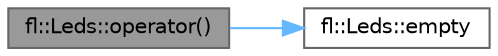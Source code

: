 digraph "fl::Leds::operator()"
{
 // INTERACTIVE_SVG=YES
 // LATEX_PDF_SIZE
  bgcolor="transparent";
  edge [fontname=Helvetica,fontsize=10,labelfontname=Helvetica,labelfontsize=10];
  node [fontname=Helvetica,fontsize=10,shape=box,height=0.2,width=0.4];
  rankdir="LR";
  Node1 [id="Node000001",label="fl::Leds::operator()",height=0.2,width=0.4,color="gray40", fillcolor="grey60", style="filled", fontcolor="black",tooltip=" "];
  Node1 -> Node2 [id="edge1_Node000001_Node000002",color="steelblue1",style="solid",tooltip=" "];
  Node2 [id="Node000002",label="fl::Leds::empty",height=0.2,width=0.4,color="grey40", fillcolor="white", style="filled",URL="$d9/d06/classfl_1_1_leds_aa76c03f1b790e995b34560583678b6c8.html#aa76c03f1b790e995b34560583678b6c8",tooltip=" "];
}
